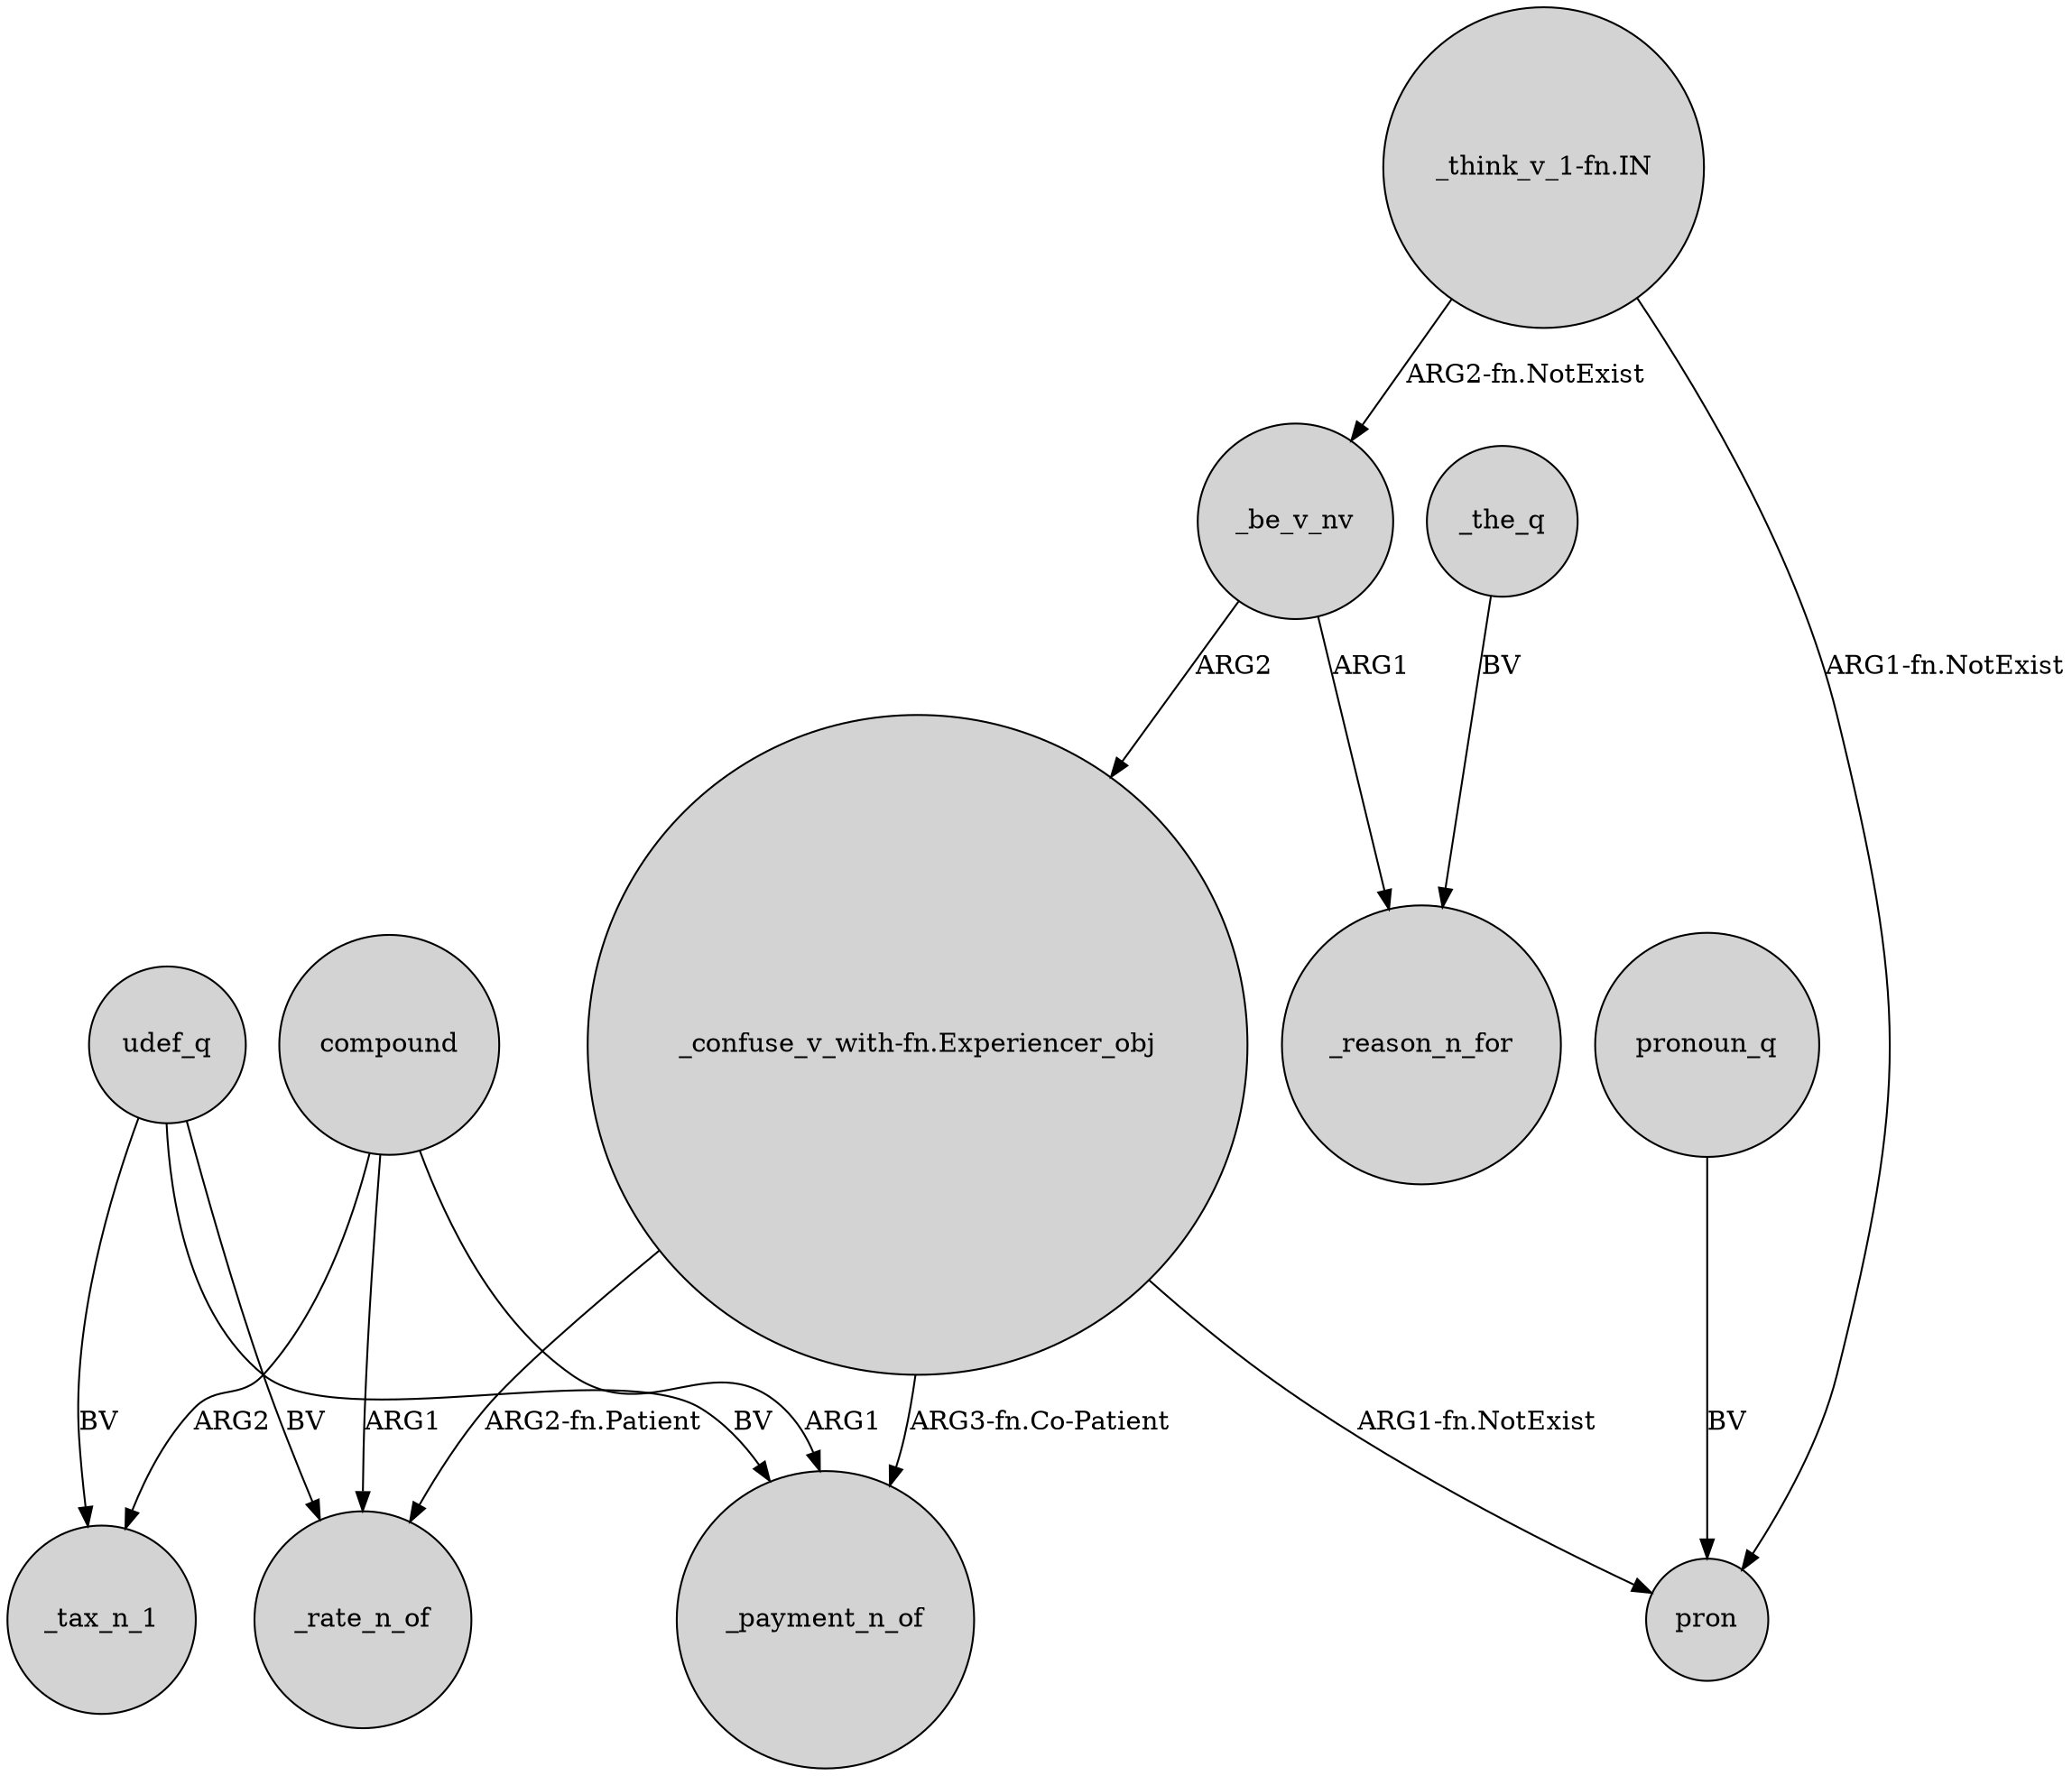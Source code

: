 digraph {
	node [shape=circle style=filled]
	compound -> _rate_n_of [label=ARG1]
	udef_q -> _tax_n_1 [label=BV]
	"_confuse_v_with-fn.Experiencer_obj" -> _payment_n_of [label="ARG3-fn.Co-Patient"]
	"_confuse_v_with-fn.Experiencer_obj" -> _rate_n_of [label="ARG2-fn.Patient"]
	udef_q -> _rate_n_of [label=BV]
	_be_v_nv -> "_confuse_v_with-fn.Experiencer_obj" [label=ARG2]
	pronoun_q -> pron [label=BV]
	_be_v_nv -> _reason_n_for [label=ARG1]
	compound -> _tax_n_1 [label=ARG2]
	compound -> _payment_n_of [label=ARG1]
	"_think_v_1-fn.IN" -> pron [label="ARG1-fn.NotExist"]
	_the_q -> _reason_n_for [label=BV]
	udef_q -> _payment_n_of [label=BV]
	"_confuse_v_with-fn.Experiencer_obj" -> pron [label="ARG1-fn.NotExist"]
	"_think_v_1-fn.IN" -> _be_v_nv [label="ARG2-fn.NotExist"]
}
